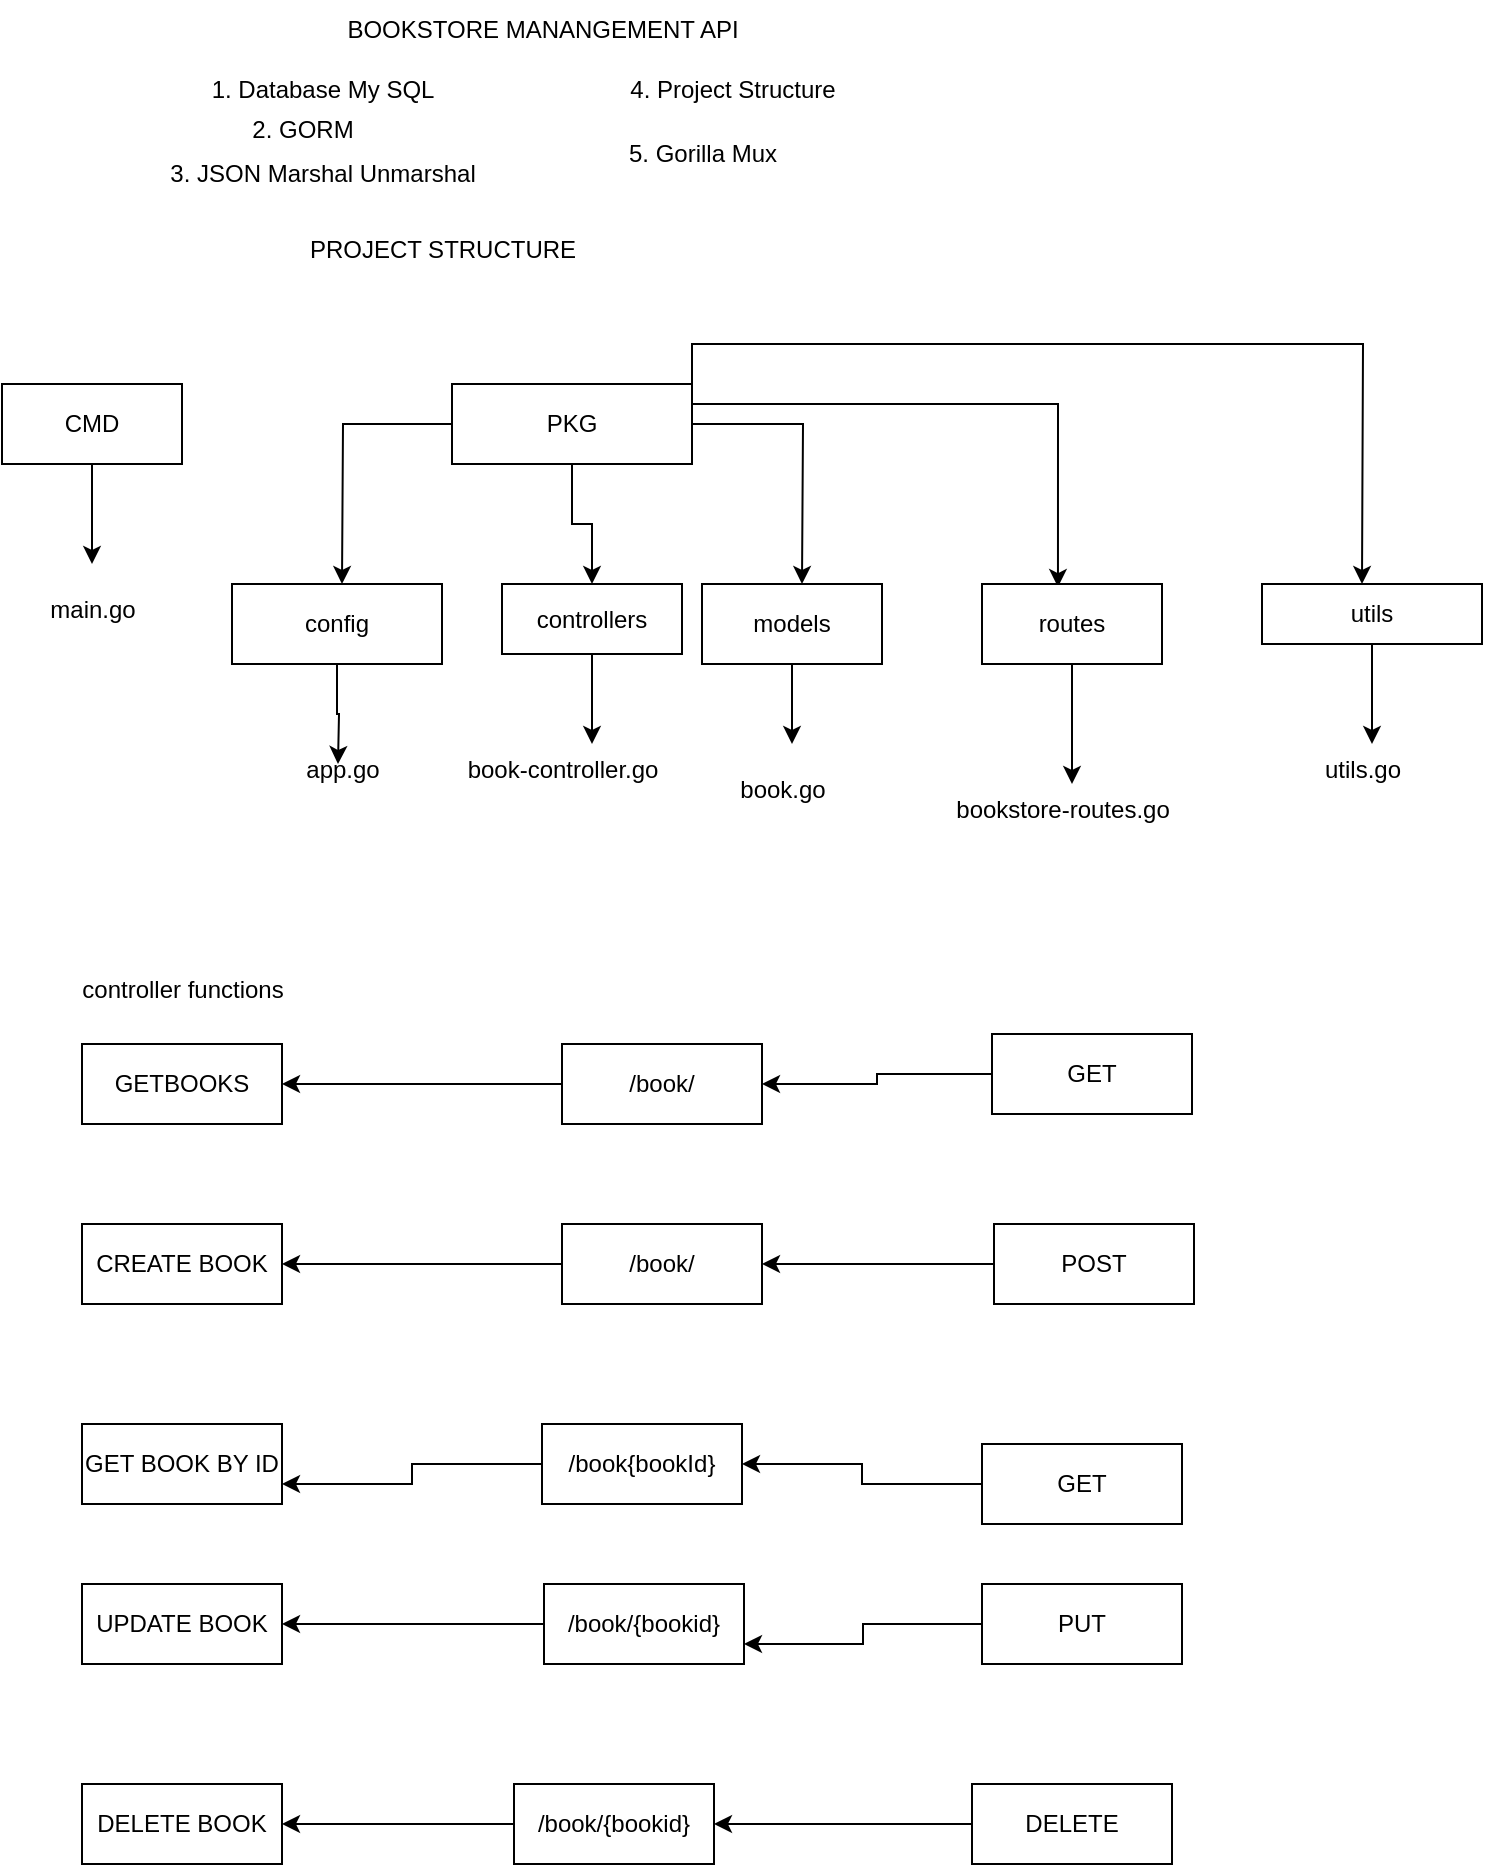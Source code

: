 <mxfile version="21.6.5">
  <diagram name="Page-1" id="juab4HqFQv2jONyvK4IC">
    <mxGraphModel dx="954" dy="654" grid="1" gridSize="10" guides="1" tooltips="1" connect="1" arrows="1" fold="1" page="1" pageScale="1" pageWidth="827" pageHeight="1169" math="0" shadow="0">
      <root>
        <mxCell id="0" />
        <mxCell id="1" parent="0" />
        <mxCell id="G8N-DOlNY1IqbSWQYaFY-1" value="BOOKSTORE MANANGEMENT API" style="text;html=1;align=center;verticalAlign=middle;resizable=0;points=[];autosize=1;strokeColor=none;fillColor=none;" vertex="1" parent="1">
          <mxGeometry x="230" y="48" width="220" height="30" as="geometry" />
        </mxCell>
        <mxCell id="G8N-DOlNY1IqbSWQYaFY-2" value="CMD" style="rounded=0;whiteSpace=wrap;html=1;" vertex="1" parent="1">
          <mxGeometry x="70" y="240" width="90" height="40" as="geometry" />
        </mxCell>
        <mxCell id="G8N-DOlNY1IqbSWQYaFY-3" value="1. Database My SQL" style="text;html=1;align=center;verticalAlign=middle;resizable=0;points=[];autosize=1;strokeColor=none;fillColor=none;" vertex="1" parent="1">
          <mxGeometry x="165" y="78" width="130" height="30" as="geometry" />
        </mxCell>
        <mxCell id="G8N-DOlNY1IqbSWQYaFY-5" value="2. GORM&lt;br&gt;" style="text;html=1;align=center;verticalAlign=middle;resizable=0;points=[];autosize=1;strokeColor=none;fillColor=none;" vertex="1" parent="1">
          <mxGeometry x="185" y="98" width="70" height="30" as="geometry" />
        </mxCell>
        <mxCell id="G8N-DOlNY1IqbSWQYaFY-6" value="3. JSON Marshal Unmarshal" style="text;html=1;align=center;verticalAlign=middle;resizable=0;points=[];autosize=1;strokeColor=none;fillColor=none;" vertex="1" parent="1">
          <mxGeometry x="140" y="120" width="180" height="30" as="geometry" />
        </mxCell>
        <mxCell id="G8N-DOlNY1IqbSWQYaFY-7" value="4. Project Structure" style="text;html=1;align=center;verticalAlign=middle;resizable=0;points=[];autosize=1;strokeColor=none;fillColor=none;" vertex="1" parent="1">
          <mxGeometry x="370" y="78" width="130" height="30" as="geometry" />
        </mxCell>
        <mxCell id="G8N-DOlNY1IqbSWQYaFY-8" value="5. Gorilla Mux" style="text;html=1;align=center;verticalAlign=middle;resizable=0;points=[];autosize=1;strokeColor=none;fillColor=none;" vertex="1" parent="1">
          <mxGeometry x="370" y="110" width="100" height="30" as="geometry" />
        </mxCell>
        <mxCell id="G8N-DOlNY1IqbSWQYaFY-9" value="PROJECT STRUCTURE" style="text;html=1;align=center;verticalAlign=middle;resizable=0;points=[];autosize=1;strokeColor=none;fillColor=none;" vertex="1" parent="1">
          <mxGeometry x="210" y="158" width="160" height="30" as="geometry" />
        </mxCell>
        <mxCell id="G8N-DOlNY1IqbSWQYaFY-12" value="" style="endArrow=classic;html=1;rounded=0;exitX=0.5;exitY=1;exitDx=0;exitDy=0;" edge="1" parent="1" source="G8N-DOlNY1IqbSWQYaFY-2">
          <mxGeometry width="50" height="50" relative="1" as="geometry">
            <mxPoint x="390" y="330" as="sourcePoint" />
            <mxPoint x="115" y="330" as="targetPoint" />
          </mxGeometry>
        </mxCell>
        <mxCell id="G8N-DOlNY1IqbSWQYaFY-17" style="edgeStyle=orthogonalEdgeStyle;rounded=0;orthogonalLoop=1;jettySize=auto;html=1;exitX=0;exitY=0.5;exitDx=0;exitDy=0;" edge="1" parent="1" source="G8N-DOlNY1IqbSWQYaFY-14">
          <mxGeometry relative="1" as="geometry">
            <mxPoint x="240" y="340" as="targetPoint" />
          </mxGeometry>
        </mxCell>
        <mxCell id="G8N-DOlNY1IqbSWQYaFY-22" style="edgeStyle=orthogonalEdgeStyle;rounded=0;orthogonalLoop=1;jettySize=auto;html=1;exitX=0.5;exitY=1;exitDx=0;exitDy=0;entryX=0.5;entryY=0;entryDx=0;entryDy=0;" edge="1" parent="1" source="G8N-DOlNY1IqbSWQYaFY-14" target="G8N-DOlNY1IqbSWQYaFY-19">
          <mxGeometry relative="1" as="geometry" />
        </mxCell>
        <mxCell id="G8N-DOlNY1IqbSWQYaFY-24" style="edgeStyle=orthogonalEdgeStyle;rounded=0;orthogonalLoop=1;jettySize=auto;html=1;exitX=1;exitY=0.5;exitDx=0;exitDy=0;" edge="1" parent="1" source="G8N-DOlNY1IqbSWQYaFY-14">
          <mxGeometry relative="1" as="geometry">
            <mxPoint x="470" y="340" as="targetPoint" />
          </mxGeometry>
        </mxCell>
        <mxCell id="G8N-DOlNY1IqbSWQYaFY-25" style="edgeStyle=orthogonalEdgeStyle;rounded=0;orthogonalLoop=1;jettySize=auto;html=1;exitX=1;exitY=0.25;exitDx=0;exitDy=0;entryX=0.422;entryY=0.038;entryDx=0;entryDy=0;entryPerimeter=0;" edge="1" parent="1" source="G8N-DOlNY1IqbSWQYaFY-14" target="G8N-DOlNY1IqbSWQYaFY-29">
          <mxGeometry relative="1" as="geometry">
            <mxPoint x="600" y="330" as="targetPoint" />
          </mxGeometry>
        </mxCell>
        <mxCell id="G8N-DOlNY1IqbSWQYaFY-26" style="edgeStyle=orthogonalEdgeStyle;rounded=0;orthogonalLoop=1;jettySize=auto;html=1;exitX=1;exitY=0;exitDx=0;exitDy=0;" edge="1" parent="1" source="G8N-DOlNY1IqbSWQYaFY-14">
          <mxGeometry relative="1" as="geometry">
            <mxPoint x="750" y="340" as="targetPoint" />
          </mxGeometry>
        </mxCell>
        <mxCell id="G8N-DOlNY1IqbSWQYaFY-14" value="PKG" style="whiteSpace=wrap;html=1;" vertex="1" parent="1">
          <mxGeometry x="295" y="240" width="120" height="40" as="geometry" />
        </mxCell>
        <mxCell id="G8N-DOlNY1IqbSWQYaFY-34" style="edgeStyle=orthogonalEdgeStyle;rounded=0;orthogonalLoop=1;jettySize=auto;html=1;exitX=0.5;exitY=1;exitDx=0;exitDy=0;" edge="1" parent="1" source="G8N-DOlNY1IqbSWQYaFY-18">
          <mxGeometry relative="1" as="geometry">
            <mxPoint x="238" y="430" as="targetPoint" />
          </mxGeometry>
        </mxCell>
        <mxCell id="G8N-DOlNY1IqbSWQYaFY-18" value="config" style="whiteSpace=wrap;html=1;" vertex="1" parent="1">
          <mxGeometry x="185" y="340" width="105" height="40" as="geometry" />
        </mxCell>
        <mxCell id="G8N-DOlNY1IqbSWQYaFY-37" style="edgeStyle=orthogonalEdgeStyle;rounded=0;orthogonalLoop=1;jettySize=auto;html=1;exitX=0.5;exitY=1;exitDx=0;exitDy=0;" edge="1" parent="1" source="G8N-DOlNY1IqbSWQYaFY-19">
          <mxGeometry relative="1" as="geometry">
            <mxPoint x="365" y="420" as="targetPoint" />
          </mxGeometry>
        </mxCell>
        <mxCell id="G8N-DOlNY1IqbSWQYaFY-19" value="controllers" style="whiteSpace=wrap;html=1;" vertex="1" parent="1">
          <mxGeometry x="320" y="340" width="90" height="35" as="geometry" />
        </mxCell>
        <mxCell id="G8N-DOlNY1IqbSWQYaFY-39" style="edgeStyle=orthogonalEdgeStyle;rounded=0;orthogonalLoop=1;jettySize=auto;html=1;exitX=0.5;exitY=1;exitDx=0;exitDy=0;" edge="1" parent="1" source="G8N-DOlNY1IqbSWQYaFY-27">
          <mxGeometry relative="1" as="geometry">
            <mxPoint x="465" y="420" as="targetPoint" />
          </mxGeometry>
        </mxCell>
        <mxCell id="G8N-DOlNY1IqbSWQYaFY-27" value="models" style="whiteSpace=wrap;html=1;" vertex="1" parent="1">
          <mxGeometry x="420" y="340" width="90" height="40" as="geometry" />
        </mxCell>
        <mxCell id="G8N-DOlNY1IqbSWQYaFY-42" style="edgeStyle=orthogonalEdgeStyle;rounded=0;orthogonalLoop=1;jettySize=auto;html=1;exitX=0.5;exitY=1;exitDx=0;exitDy=0;" edge="1" parent="1" source="G8N-DOlNY1IqbSWQYaFY-29">
          <mxGeometry relative="1" as="geometry">
            <mxPoint x="605" y="440" as="targetPoint" />
          </mxGeometry>
        </mxCell>
        <mxCell id="G8N-DOlNY1IqbSWQYaFY-29" value="routes" style="whiteSpace=wrap;html=1;" vertex="1" parent="1">
          <mxGeometry x="560" y="340" width="90" height="40" as="geometry" />
        </mxCell>
        <mxCell id="G8N-DOlNY1IqbSWQYaFY-32" style="edgeStyle=orthogonalEdgeStyle;rounded=0;orthogonalLoop=1;jettySize=auto;html=1;exitX=0.5;exitY=1;exitDx=0;exitDy=0;" edge="1" parent="1" source="G8N-DOlNY1IqbSWQYaFY-31">
          <mxGeometry relative="1" as="geometry">
            <mxPoint x="755" y="420" as="targetPoint" />
          </mxGeometry>
        </mxCell>
        <mxCell id="G8N-DOlNY1IqbSWQYaFY-31" value="utils&lt;br&gt;" style="whiteSpace=wrap;html=1;" vertex="1" parent="1">
          <mxGeometry x="700" y="340" width="110" height="30" as="geometry" />
        </mxCell>
        <mxCell id="G8N-DOlNY1IqbSWQYaFY-33" value="utils.go" style="text;html=1;align=center;verticalAlign=middle;resizable=0;points=[];autosize=1;strokeColor=none;fillColor=none;" vertex="1" parent="1">
          <mxGeometry x="720" y="418" width="60" height="30" as="geometry" />
        </mxCell>
        <mxCell id="G8N-DOlNY1IqbSWQYaFY-35" value="app.go" style="text;html=1;align=center;verticalAlign=middle;resizable=0;points=[];autosize=1;strokeColor=none;fillColor=none;" vertex="1" parent="1">
          <mxGeometry x="210" y="418" width="60" height="30" as="geometry" />
        </mxCell>
        <mxCell id="G8N-DOlNY1IqbSWQYaFY-36" value="main.go" style="text;html=1;align=center;verticalAlign=middle;resizable=0;points=[];autosize=1;strokeColor=none;fillColor=none;" vertex="1" parent="1">
          <mxGeometry x="80" y="338" width="70" height="30" as="geometry" />
        </mxCell>
        <mxCell id="G8N-DOlNY1IqbSWQYaFY-40" value="book.go" style="text;html=1;align=center;verticalAlign=middle;resizable=0;points=[];autosize=1;strokeColor=none;fillColor=none;" vertex="1" parent="1">
          <mxGeometry x="425" y="428" width="70" height="30" as="geometry" />
        </mxCell>
        <mxCell id="G8N-DOlNY1IqbSWQYaFY-41" value="book-controller.go" style="text;html=1;align=center;verticalAlign=middle;resizable=0;points=[];autosize=1;strokeColor=none;fillColor=none;" vertex="1" parent="1">
          <mxGeometry x="290" y="418" width="120" height="30" as="geometry" />
        </mxCell>
        <mxCell id="G8N-DOlNY1IqbSWQYaFY-43" value="bookstore-routes.go" style="text;html=1;align=center;verticalAlign=middle;resizable=0;points=[];autosize=1;strokeColor=none;fillColor=none;" vertex="1" parent="1">
          <mxGeometry x="535" y="438" width="130" height="30" as="geometry" />
        </mxCell>
        <mxCell id="G8N-DOlNY1IqbSWQYaFY-44" value="controller functions" style="text;html=1;align=center;verticalAlign=middle;resizable=0;points=[];autosize=1;strokeColor=none;fillColor=none;" vertex="1" parent="1">
          <mxGeometry x="100" y="528" width="120" height="30" as="geometry" />
        </mxCell>
        <mxCell id="G8N-DOlNY1IqbSWQYaFY-45" value="GETBOOKS" style="rounded=0;whiteSpace=wrap;html=1;" vertex="1" parent="1">
          <mxGeometry x="110" y="570" width="100" height="40" as="geometry" />
        </mxCell>
        <mxCell id="G8N-DOlNY1IqbSWQYaFY-66" style="edgeStyle=orthogonalEdgeStyle;rounded=0;orthogonalLoop=1;jettySize=auto;html=1;exitX=0;exitY=0.5;exitDx=0;exitDy=0;entryX=1;entryY=0.5;entryDx=0;entryDy=0;" edge="1" parent="1" source="G8N-DOlNY1IqbSWQYaFY-46" target="G8N-DOlNY1IqbSWQYaFY-45">
          <mxGeometry relative="1" as="geometry" />
        </mxCell>
        <mxCell id="G8N-DOlNY1IqbSWQYaFY-46" value="/book/" style="rounded=0;whiteSpace=wrap;html=1;" vertex="1" parent="1">
          <mxGeometry x="350" y="570" width="100" height="40" as="geometry" />
        </mxCell>
        <mxCell id="G8N-DOlNY1IqbSWQYaFY-67" style="edgeStyle=orthogonalEdgeStyle;rounded=0;orthogonalLoop=1;jettySize=auto;html=1;exitX=0;exitY=0.5;exitDx=0;exitDy=0;" edge="1" parent="1" source="G8N-DOlNY1IqbSWQYaFY-47" target="G8N-DOlNY1IqbSWQYaFY-46">
          <mxGeometry relative="1" as="geometry" />
        </mxCell>
        <mxCell id="G8N-DOlNY1IqbSWQYaFY-47" value="GET" style="rounded=0;whiteSpace=wrap;html=1;" vertex="1" parent="1">
          <mxGeometry x="565" y="565" width="100" height="40" as="geometry" />
        </mxCell>
        <mxCell id="G8N-DOlNY1IqbSWQYaFY-48" value="CREATE BOOK" style="rounded=0;whiteSpace=wrap;html=1;" vertex="1" parent="1">
          <mxGeometry x="110" y="660" width="100" height="40" as="geometry" />
        </mxCell>
        <mxCell id="G8N-DOlNY1IqbSWQYaFY-69" style="edgeStyle=orthogonalEdgeStyle;rounded=0;orthogonalLoop=1;jettySize=auto;html=1;exitX=0;exitY=0.5;exitDx=0;exitDy=0;entryX=1;entryY=0.5;entryDx=0;entryDy=0;" edge="1" parent="1" source="G8N-DOlNY1IqbSWQYaFY-49" target="G8N-DOlNY1IqbSWQYaFY-48">
          <mxGeometry relative="1" as="geometry" />
        </mxCell>
        <mxCell id="G8N-DOlNY1IqbSWQYaFY-49" value="/book/" style="rounded=0;whiteSpace=wrap;html=1;" vertex="1" parent="1">
          <mxGeometry x="350" y="660" width="100" height="40" as="geometry" />
        </mxCell>
        <mxCell id="G8N-DOlNY1IqbSWQYaFY-68" style="edgeStyle=orthogonalEdgeStyle;rounded=0;orthogonalLoop=1;jettySize=auto;html=1;exitX=0;exitY=0.5;exitDx=0;exitDy=0;entryX=1;entryY=0.5;entryDx=0;entryDy=0;" edge="1" parent="1" source="G8N-DOlNY1IqbSWQYaFY-50" target="G8N-DOlNY1IqbSWQYaFY-49">
          <mxGeometry relative="1" as="geometry" />
        </mxCell>
        <mxCell id="G8N-DOlNY1IqbSWQYaFY-50" value="POST" style="rounded=0;whiteSpace=wrap;html=1;" vertex="1" parent="1">
          <mxGeometry x="566" y="660" width="100" height="40" as="geometry" />
        </mxCell>
        <mxCell id="G8N-DOlNY1IqbSWQYaFY-51" value="GET BOOK BY ID" style="rounded=0;whiteSpace=wrap;html=1;" vertex="1" parent="1">
          <mxGeometry x="110" y="760" width="100" height="40" as="geometry" />
        </mxCell>
        <mxCell id="G8N-DOlNY1IqbSWQYaFY-70" style="edgeStyle=orthogonalEdgeStyle;rounded=0;orthogonalLoop=1;jettySize=auto;html=1;exitX=0;exitY=0.5;exitDx=0;exitDy=0;entryX=1;entryY=0.75;entryDx=0;entryDy=0;" edge="1" parent="1" source="G8N-DOlNY1IqbSWQYaFY-52" target="G8N-DOlNY1IqbSWQYaFY-51">
          <mxGeometry relative="1" as="geometry" />
        </mxCell>
        <mxCell id="G8N-DOlNY1IqbSWQYaFY-52" value="/book{bookId}" style="rounded=0;whiteSpace=wrap;html=1;" vertex="1" parent="1">
          <mxGeometry x="340" y="760" width="100" height="40" as="geometry" />
        </mxCell>
        <mxCell id="G8N-DOlNY1IqbSWQYaFY-75" style="edgeStyle=orthogonalEdgeStyle;rounded=0;orthogonalLoop=1;jettySize=auto;html=1;exitX=0;exitY=0.5;exitDx=0;exitDy=0;entryX=1;entryY=0.5;entryDx=0;entryDy=0;" edge="1" parent="1" source="G8N-DOlNY1IqbSWQYaFY-53" target="G8N-DOlNY1IqbSWQYaFY-52">
          <mxGeometry relative="1" as="geometry" />
        </mxCell>
        <mxCell id="G8N-DOlNY1IqbSWQYaFY-53" value="GET" style="rounded=0;whiteSpace=wrap;html=1;" vertex="1" parent="1">
          <mxGeometry x="560" y="770" width="100" height="40" as="geometry" />
        </mxCell>
        <mxCell id="G8N-DOlNY1IqbSWQYaFY-54" value="UPDATE BOOK" style="rounded=0;whiteSpace=wrap;html=1;" vertex="1" parent="1">
          <mxGeometry x="110" y="840" width="100" height="40" as="geometry" />
        </mxCell>
        <mxCell id="G8N-DOlNY1IqbSWQYaFY-71" style="edgeStyle=orthogonalEdgeStyle;rounded=0;orthogonalLoop=1;jettySize=auto;html=1;exitX=0;exitY=0.5;exitDx=0;exitDy=0;" edge="1" parent="1" source="G8N-DOlNY1IqbSWQYaFY-55" target="G8N-DOlNY1IqbSWQYaFY-54">
          <mxGeometry relative="1" as="geometry" />
        </mxCell>
        <mxCell id="G8N-DOlNY1IqbSWQYaFY-55" value="/book/{bookid}" style="rounded=0;whiteSpace=wrap;html=1;" vertex="1" parent="1">
          <mxGeometry x="341" y="840" width="100" height="40" as="geometry" />
        </mxCell>
        <mxCell id="G8N-DOlNY1IqbSWQYaFY-74" style="edgeStyle=orthogonalEdgeStyle;rounded=0;orthogonalLoop=1;jettySize=auto;html=1;exitX=0;exitY=0.5;exitDx=0;exitDy=0;entryX=1;entryY=0.75;entryDx=0;entryDy=0;" edge="1" parent="1" source="G8N-DOlNY1IqbSWQYaFY-56" target="G8N-DOlNY1IqbSWQYaFY-55">
          <mxGeometry relative="1" as="geometry" />
        </mxCell>
        <mxCell id="G8N-DOlNY1IqbSWQYaFY-56" value="PUT" style="rounded=0;whiteSpace=wrap;html=1;" vertex="1" parent="1">
          <mxGeometry x="560" y="840" width="100" height="40" as="geometry" />
        </mxCell>
        <mxCell id="G8N-DOlNY1IqbSWQYaFY-57" value="DELETE BOOK" style="rounded=0;whiteSpace=wrap;html=1;" vertex="1" parent="1">
          <mxGeometry x="110" y="940" width="100" height="40" as="geometry" />
        </mxCell>
        <mxCell id="G8N-DOlNY1IqbSWQYaFY-72" style="edgeStyle=orthogonalEdgeStyle;rounded=0;orthogonalLoop=1;jettySize=auto;html=1;exitX=0;exitY=0.5;exitDx=0;exitDy=0;entryX=1;entryY=0.5;entryDx=0;entryDy=0;" edge="1" parent="1" source="G8N-DOlNY1IqbSWQYaFY-58" target="G8N-DOlNY1IqbSWQYaFY-57">
          <mxGeometry relative="1" as="geometry" />
        </mxCell>
        <mxCell id="G8N-DOlNY1IqbSWQYaFY-58" value="/book/{bookid}" style="rounded=0;whiteSpace=wrap;html=1;" vertex="1" parent="1">
          <mxGeometry x="326" y="940" width="100" height="40" as="geometry" />
        </mxCell>
        <mxCell id="G8N-DOlNY1IqbSWQYaFY-73" style="edgeStyle=orthogonalEdgeStyle;rounded=0;orthogonalLoop=1;jettySize=auto;html=1;exitX=0;exitY=0.5;exitDx=0;exitDy=0;entryX=1;entryY=0.5;entryDx=0;entryDy=0;" edge="1" parent="1" source="G8N-DOlNY1IqbSWQYaFY-59" target="G8N-DOlNY1IqbSWQYaFY-58">
          <mxGeometry relative="1" as="geometry" />
        </mxCell>
        <mxCell id="G8N-DOlNY1IqbSWQYaFY-59" value="DELETE" style="rounded=0;whiteSpace=wrap;html=1;" vertex="1" parent="1">
          <mxGeometry x="555" y="940" width="100" height="40" as="geometry" />
        </mxCell>
      </root>
    </mxGraphModel>
  </diagram>
</mxfile>
